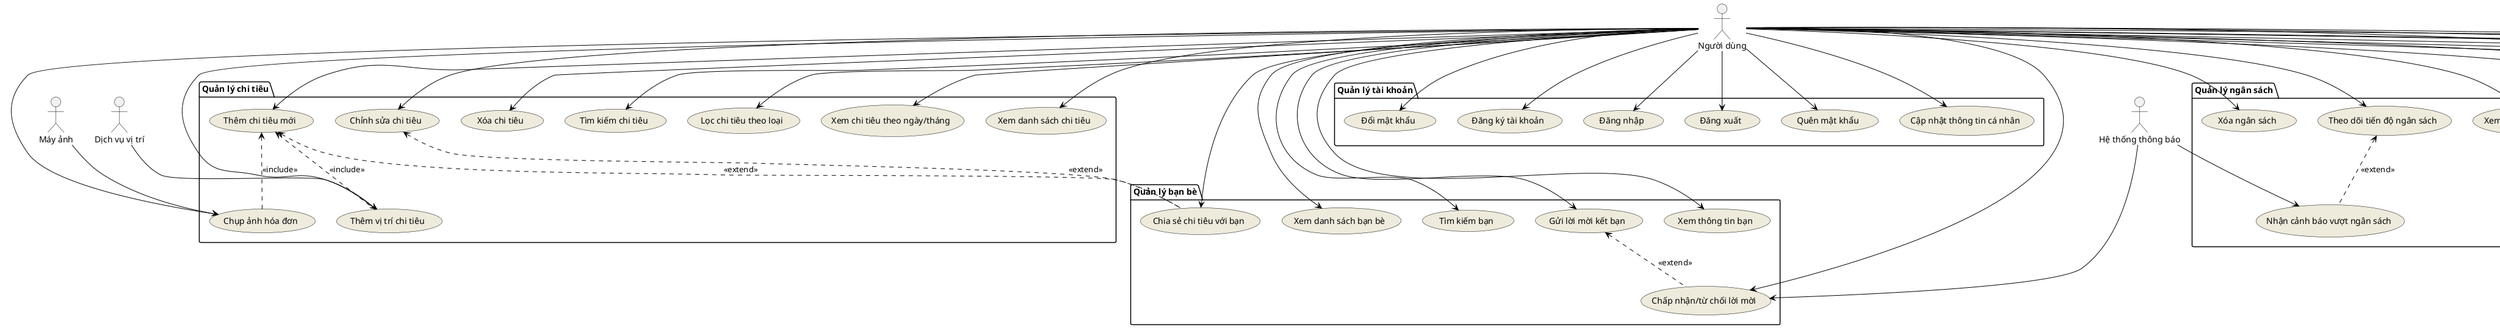 @startuml "Use Case Diagram - Quản lý Chi tiêu"

' Định nghĩa style
skinparam backgroundColor white
skinparam usecase {
  BackgroundColor #EEEBDC
  BorderColor #000000
  ArrowColor #000000
}
skinparam actor {
  BorderColor #000000
}

' Định nghĩa actors
actor "Người dùng" as User
actor "Hệ thống thông báo" as NotificationSystem
actor "Dịch vụ vị trí" as LocationService
actor "Máy ảnh" as Camera
actor "Hệ thống đồng bộ" as SyncSystem

' Định nghĩa các package
package "Quản lý tài khoản" {
  usecase "Đăng ký tài khoản" as UC1
  usecase "Đăng nhập" as UC2
  usecase "Đăng xuất" as UC3
  usecase "Quên mật khẩu" as UC4
  usecase "Cập nhật thông tin cá nhân" as UC5
  usecase "Đổi mật khẩu" as UC6
}

package "Quản lý chi tiêu" {
  usecase "Xem danh sách chi tiêu" as UC7
  usecase "Thêm chi tiêu mới" as UC8
  usecase "Chỉnh sửa chi tiêu" as UC9
  usecase "Xóa chi tiêu" as UC10
  usecase "Tìm kiếm chi tiêu" as UC11
  usecase "Lọc chi tiêu theo loại" as UC12
  usecase "Xem chi tiêu theo ngày/tháng" as UC13
  usecase "Chụp ảnh hóa đơn" as UC14
  usecase "Thêm vị trí chi tiêu" as UC15
}

package "Phân tích chi tiêu" {
  usecase "Xem tổng quan chi tiêu" as UC16
  usecase "Xem biểu đồ phân tích" as UC17
  usecase "Xem báo cáo chi tiêu theo loại" as UC18
  usecase "Xem báo cáo chi tiêu theo thời gian" as UC19
  usecase "Xuất báo cáo" as UC20
}

package "Quản lý ngân sách" {
  usecase "Xem danh sách ngân sách" as UC21
  usecase "Thêm ngân sách mới" as UC22
  usecase "Chỉnh sửa ngân sách" as UC23
  usecase "Xóa ngân sách" as UC24
  usecase "Theo dõi tiến độ ngân sách" as UC25
  usecase "Nhận cảnh báo vượt ngân sách" as UC26
}

package "Quản lý bạn bè" {
  usecase "Xem danh sách bạn bè" as UC27
  usecase "Tìm kiếm bạn" as UC28
  usecase "Gửi lời mời kết bạn" as UC29
  usecase "Chấp nhận/từ chối lời mời" as UC30
  usecase "Xem thông tin bạn" as UC31
  usecase "Chia sẻ chi tiêu với bạn" as UC32
}

package "Cài đặt và đồng bộ" {
  usecase "Cài đặt thông báo" as UC33
  usecase "Đồng bộ dữ liệu" as UC34
  usecase "Sao lưu dữ liệu" as UC35
  usecase "Khôi phục dữ liệu" as UC36
}

' Mối quan hệ giữa actors và use cases
User --> UC1
User --> UC2
User --> UC3
User --> UC4
User --> UC5
User --> UC6
User --> UC7
User --> UC8
User --> UC9
User --> UC10
User --> UC11
User --> UC12
User --> UC13
User --> UC14
User --> UC15
User --> UC16
User --> UC17
User --> UC18
User --> UC19
User --> UC20
User --> UC21
User --> UC22
User --> UC23
User --> UC24
User --> UC25
User --> UC27
User --> UC28
User --> UC29
User --> UC30
User --> UC31
User --> UC32
User --> UC33
User --> UC34
User --> UC35
User --> UC36

Camera --> UC14
LocationService --> UC15
NotificationSystem --> UC26
NotificationSystem --> UC30
SyncSystem --> UC34
SyncSystem --> UC35
SyncSystem --> UC36

' Mối quan hệ giữa các use cases
UC8 <.. UC14 : <<include>>
UC8 <.. UC15 : <<include>>
UC25 <.. UC26 : <<extend>>
UC29 <.. UC30 : <<extend>>
UC8 <.. UC32 : <<extend>>
UC9 <.. UC32 : <<extend>>

@enduml